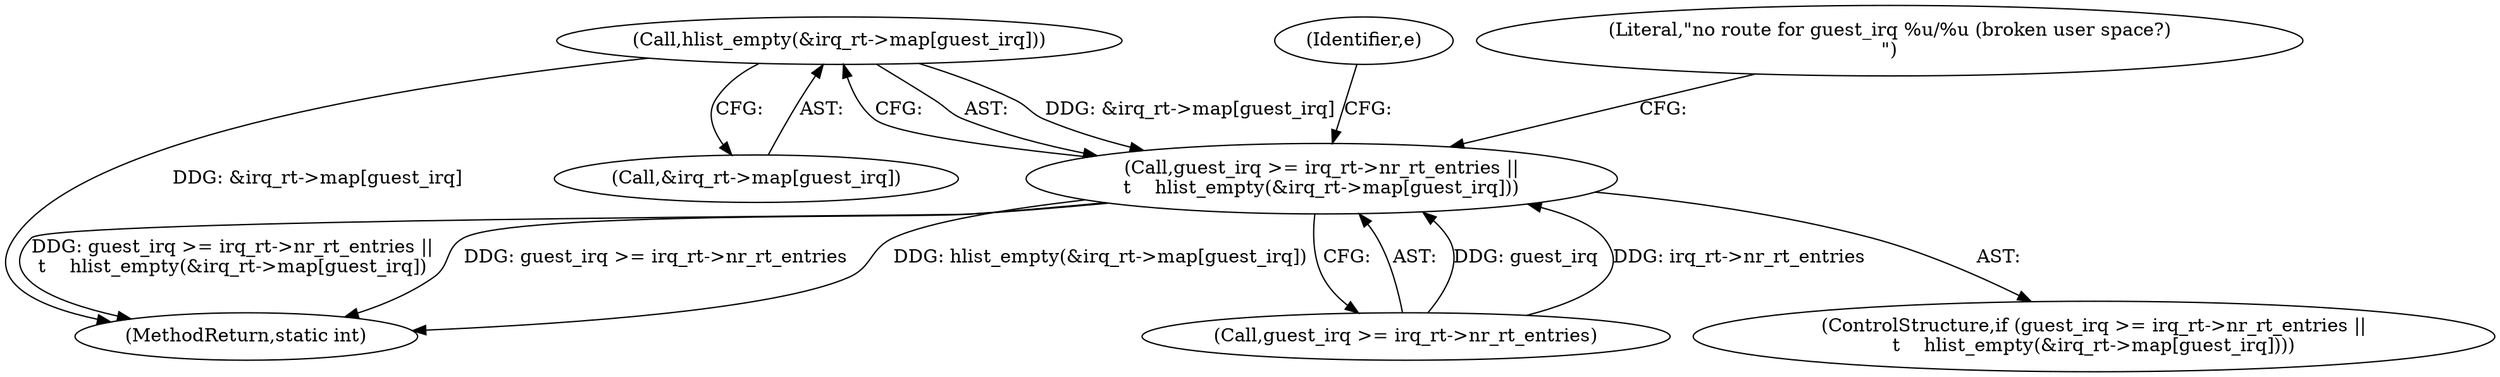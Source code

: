 digraph "0_linux_3a8b0677fc6180a467e26cc32ce6b0c09a32f9bb@array" {
"1000161" [label="(Call,hlist_empty(&irq_rt->map[guest_irq]))"];
"1000155" [label="(Call,guest_irq >= irq_rt->nr_rt_entries ||\n\t    hlist_empty(&irq_rt->map[guest_irq]))"];
"1000161" [label="(Call,hlist_empty(&irq_rt->map[guest_irq]))"];
"1000154" [label="(ControlStructure,if (guest_irq >= irq_rt->nr_rt_entries ||\n\t    hlist_empty(&irq_rt->map[guest_irq])))"];
"1000180" [label="(Identifier,e)"];
"1000278" [label="(MethodReturn,static int)"];
"1000162" [label="(Call,&irq_rt->map[guest_irq])"];
"1000156" [label="(Call,guest_irq >= irq_rt->nr_rt_entries)"];
"1000155" [label="(Call,guest_irq >= irq_rt->nr_rt_entries ||\n\t    hlist_empty(&irq_rt->map[guest_irq]))"];
"1000170" [label="(Literal,\"no route for guest_irq %u/%u (broken user space?)\n\")"];
"1000161" -> "1000155"  [label="AST: "];
"1000161" -> "1000162"  [label="CFG: "];
"1000162" -> "1000161"  [label="AST: "];
"1000155" -> "1000161"  [label="CFG: "];
"1000161" -> "1000278"  [label="DDG: &irq_rt->map[guest_irq]"];
"1000161" -> "1000155"  [label="DDG: &irq_rt->map[guest_irq]"];
"1000155" -> "1000154"  [label="AST: "];
"1000155" -> "1000156"  [label="CFG: "];
"1000156" -> "1000155"  [label="AST: "];
"1000170" -> "1000155"  [label="CFG: "];
"1000180" -> "1000155"  [label="CFG: "];
"1000155" -> "1000278"  [label="DDG: guest_irq >= irq_rt->nr_rt_entries ||\n\t    hlist_empty(&irq_rt->map[guest_irq])"];
"1000155" -> "1000278"  [label="DDG: guest_irq >= irq_rt->nr_rt_entries"];
"1000155" -> "1000278"  [label="DDG: hlist_empty(&irq_rt->map[guest_irq])"];
"1000156" -> "1000155"  [label="DDG: guest_irq"];
"1000156" -> "1000155"  [label="DDG: irq_rt->nr_rt_entries"];
}
